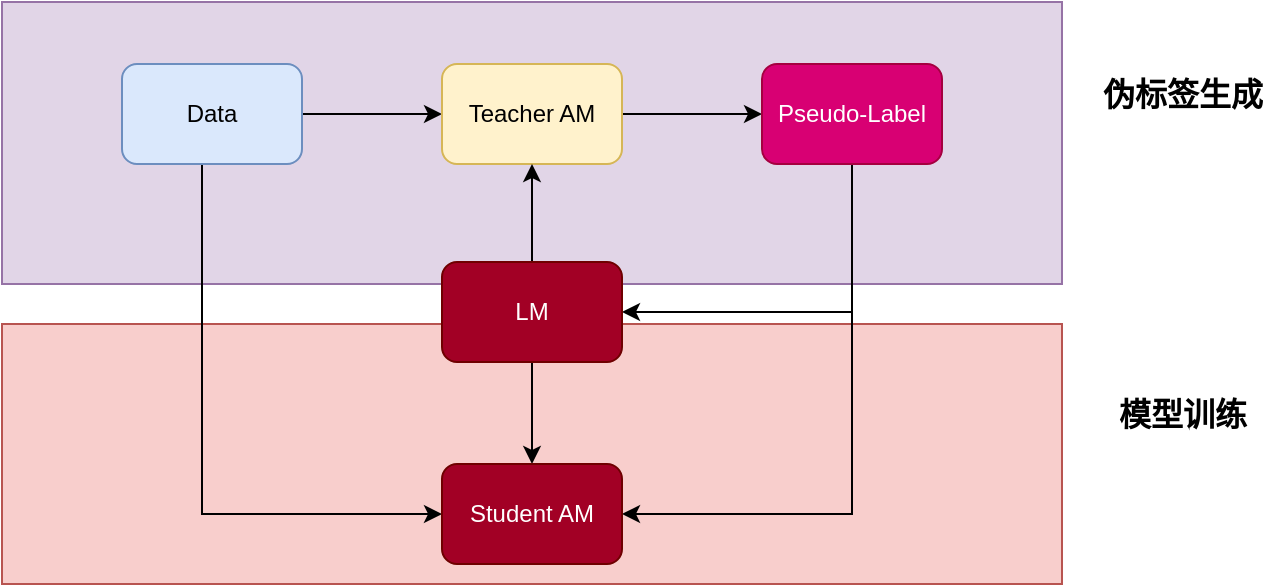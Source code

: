 <mxfile version="21.6.6" type="github" pages="2">
  <diagram name="第 1 页" id="r0EgdoSPdt6xpyO0BZJ7">
    <mxGraphModel dx="954" dy="616" grid="1" gridSize="10" guides="1" tooltips="1" connect="1" arrows="1" fold="1" page="1" pageScale="1" pageWidth="1169" pageHeight="827" math="0" shadow="0">
      <root>
        <mxCell id="0" />
        <mxCell id="1" parent="0" />
        <mxCell id="nsCcyaTep8yyENhaGf3R-15" value="" style="rounded=0;whiteSpace=wrap;html=1;fillColor=#f8cecc;strokeColor=#b85450;" vertex="1" parent="1">
          <mxGeometry x="370" y="420" width="530" height="130" as="geometry" />
        </mxCell>
        <mxCell id="nsCcyaTep8yyENhaGf3R-14" value="" style="rounded=0;whiteSpace=wrap;html=1;fillColor=#e1d5e7;strokeColor=#9673a6;" vertex="1" parent="1">
          <mxGeometry x="370" y="259" width="530" height="141" as="geometry" />
        </mxCell>
        <mxCell id="nsCcyaTep8yyENhaGf3R-6" style="edgeStyle=orthogonalEdgeStyle;rounded=0;orthogonalLoop=1;jettySize=auto;html=1;entryX=0;entryY=0.5;entryDx=0;entryDy=0;" edge="1" parent="1" source="nsCcyaTep8yyENhaGf3R-1" target="nsCcyaTep8yyENhaGf3R-2">
          <mxGeometry relative="1" as="geometry" />
        </mxCell>
        <mxCell id="nsCcyaTep8yyENhaGf3R-13" style="edgeStyle=orthogonalEdgeStyle;rounded=0;orthogonalLoop=1;jettySize=auto;html=1;entryX=0;entryY=0.5;entryDx=0;entryDy=0;" edge="1" parent="1" source="nsCcyaTep8yyENhaGf3R-1" target="nsCcyaTep8yyENhaGf3R-5">
          <mxGeometry relative="1" as="geometry">
            <Array as="points">
              <mxPoint x="470" y="515" />
            </Array>
          </mxGeometry>
        </mxCell>
        <mxCell id="nsCcyaTep8yyENhaGf3R-1" value="Data" style="rounded=1;whiteSpace=wrap;html=1;fillColor=#dae8fc;strokeColor=#6c8ebf;" vertex="1" parent="1">
          <mxGeometry x="430" y="290" width="90" height="50" as="geometry" />
        </mxCell>
        <mxCell id="nsCcyaTep8yyENhaGf3R-7" style="edgeStyle=orthogonalEdgeStyle;rounded=0;orthogonalLoop=1;jettySize=auto;html=1;entryX=0;entryY=0.5;entryDx=0;entryDy=0;" edge="1" parent="1" source="nsCcyaTep8yyENhaGf3R-2" target="nsCcyaTep8yyENhaGf3R-3">
          <mxGeometry relative="1" as="geometry" />
        </mxCell>
        <mxCell id="nsCcyaTep8yyENhaGf3R-2" value="Teacher AM" style="rounded=1;whiteSpace=wrap;html=1;fillColor=#fff2cc;strokeColor=#d6b656;" vertex="1" parent="1">
          <mxGeometry x="590" y="290" width="90" height="50" as="geometry" />
        </mxCell>
        <mxCell id="nsCcyaTep8yyENhaGf3R-8" style="edgeStyle=orthogonalEdgeStyle;rounded=0;orthogonalLoop=1;jettySize=auto;html=1;entryX=1;entryY=0.5;entryDx=0;entryDy=0;" edge="1" parent="1" source="nsCcyaTep8yyENhaGf3R-3" target="nsCcyaTep8yyENhaGf3R-5">
          <mxGeometry relative="1" as="geometry">
            <Array as="points">
              <mxPoint x="795" y="515" />
            </Array>
          </mxGeometry>
        </mxCell>
        <mxCell id="nsCcyaTep8yyENhaGf3R-3" value="Pseudo-Label" style="rounded=1;whiteSpace=wrap;html=1;fillColor=#d80073;strokeColor=#A50040;fontColor=#ffffff;" vertex="1" parent="1">
          <mxGeometry x="750" y="290" width="90" height="50" as="geometry" />
        </mxCell>
        <mxCell id="nsCcyaTep8yyENhaGf3R-10" style="edgeStyle=orthogonalEdgeStyle;rounded=0;orthogonalLoop=1;jettySize=auto;html=1;endArrow=none;endFill=0;startArrow=classic;startFill=1;exitX=1;exitY=0.5;exitDx=0;exitDy=0;" edge="1" parent="1" source="nsCcyaTep8yyENhaGf3R-4">
          <mxGeometry relative="1" as="geometry">
            <mxPoint x="795" y="414" as="targetPoint" />
            <mxPoint x="685" y="414" as="sourcePoint" />
          </mxGeometry>
        </mxCell>
        <mxCell id="nsCcyaTep8yyENhaGf3R-11" style="edgeStyle=orthogonalEdgeStyle;rounded=0;orthogonalLoop=1;jettySize=auto;html=1;exitX=0.5;exitY=0;exitDx=0;exitDy=0;entryX=0.5;entryY=1;entryDx=0;entryDy=0;" edge="1" parent="1" source="nsCcyaTep8yyENhaGf3R-4" target="nsCcyaTep8yyENhaGf3R-2">
          <mxGeometry relative="1" as="geometry" />
        </mxCell>
        <mxCell id="nsCcyaTep8yyENhaGf3R-12" style="edgeStyle=orthogonalEdgeStyle;rounded=0;orthogonalLoop=1;jettySize=auto;html=1;exitX=0.5;exitY=1;exitDx=0;exitDy=0;entryX=0.5;entryY=0;entryDx=0;entryDy=0;" edge="1" parent="1" source="nsCcyaTep8yyENhaGf3R-4" target="nsCcyaTep8yyENhaGf3R-5">
          <mxGeometry relative="1" as="geometry" />
        </mxCell>
        <mxCell id="nsCcyaTep8yyENhaGf3R-4" value="LM" style="rounded=1;whiteSpace=wrap;html=1;fillColor=#a20025;strokeColor=#6F0000;fontColor=#ffffff;" vertex="1" parent="1">
          <mxGeometry x="590" y="389" width="90" height="50" as="geometry" />
        </mxCell>
        <mxCell id="nsCcyaTep8yyENhaGf3R-5" value="Student AM" style="rounded=1;whiteSpace=wrap;html=1;fillColor=#a20025;strokeColor=#6F0000;fontColor=#ffffff;" vertex="1" parent="1">
          <mxGeometry x="590" y="490" width="90" height="50" as="geometry" />
        </mxCell>
        <mxCell id="nsCcyaTep8yyENhaGf3R-16" value="&lt;font style=&quot;font-size: 16px;&quot;&gt;&lt;b&gt;伪标签生成&lt;/b&gt;&lt;/font&gt;" style="text;html=1;align=center;verticalAlign=middle;resizable=0;points=[];autosize=1;strokeColor=none;fillColor=none;" vertex="1" parent="1">
          <mxGeometry x="910" y="290" width="100" height="30" as="geometry" />
        </mxCell>
        <mxCell id="nsCcyaTep8yyENhaGf3R-17" value="&lt;span style=&quot;font-size: 16px;&quot;&gt;&lt;b&gt;模型训练&lt;/b&gt;&lt;/span&gt;" style="text;html=1;align=center;verticalAlign=middle;resizable=0;points=[];autosize=1;strokeColor=none;fillColor=none;" vertex="1" parent="1">
          <mxGeometry x="915" y="450" width="90" height="30" as="geometry" />
        </mxCell>
      </root>
    </mxGraphModel>
  </diagram>
  <diagram id="byMAgVl_LiCd8Dhphn3d" name="第 2 页">
    <mxGraphModel dx="954" dy="616" grid="1" gridSize="10" guides="1" tooltips="1" connect="1" arrows="1" fold="1" page="1" pageScale="1" pageWidth="1169" pageHeight="827" math="0" shadow="0">
      <root>
        <mxCell id="0" />
        <mxCell id="1" parent="0" />
        <mxCell id="M5Hlif4gz9v6yWOJIRXD-9" style="edgeStyle=orthogonalEdgeStyle;rounded=0;orthogonalLoop=1;jettySize=auto;html=1;entryX=0.5;entryY=1;entryDx=0;entryDy=0;" edge="1" parent="1" source="M5Hlif4gz9v6yWOJIRXD-1" target="M5Hlif4gz9v6yWOJIRXD-4">
          <mxGeometry relative="1" as="geometry" />
        </mxCell>
        <mxCell id="M5Hlif4gz9v6yWOJIRXD-1" value="&lt;font style=&quot;font-size: 16px;&quot;&gt;Transformer-based&lt;br&gt;ASR&lt;br&gt;&lt;/font&gt;" style="rounded=1;whiteSpace=wrap;html=1;fillColor=#dae8fc;strokeColor=#6c8ebf;" vertex="1" parent="1">
          <mxGeometry x="400" y="210" width="200" height="50" as="geometry" />
        </mxCell>
        <mxCell id="M5Hlif4gz9v6yWOJIRXD-8" style="edgeStyle=orthogonalEdgeStyle;rounded=0;orthogonalLoop=1;jettySize=auto;html=1;exitX=0.5;exitY=0;exitDx=0;exitDy=0;entryX=0.5;entryY=1;entryDx=0;entryDy=0;" edge="1" parent="1" source="M5Hlif4gz9v6yWOJIRXD-2" target="M5Hlif4gz9v6yWOJIRXD-1">
          <mxGeometry relative="1" as="geometry" />
        </mxCell>
        <mxCell id="M5Hlif4gz9v6yWOJIRXD-2" value="&lt;font style=&quot;font-size: 16px;&quot;&gt;Data Aug&lt;/font&gt;" style="rounded=1;whiteSpace=wrap;html=1;fillColor=#f5f5f5;fontColor=#333333;strokeColor=#666666;" vertex="1" parent="1">
          <mxGeometry x="440" y="300" width="120" height="40" as="geometry" />
        </mxCell>
        <mxCell id="M5Hlif4gz9v6yWOJIRXD-4" value="&lt;font style=&quot;font-size: 16px;&quot;&gt;Loss&lt;/font&gt;" style="rounded=1;whiteSpace=wrap;html=1;fillColor=#fff2cc;strokeColor=#d6b656;" vertex="1" parent="1">
          <mxGeometry x="440" y="130" width="120" height="40" as="geometry" />
        </mxCell>
        <mxCell id="M5Hlif4gz9v6yWOJIRXD-7" style="edgeStyle=orthogonalEdgeStyle;rounded=0;orthogonalLoop=1;jettySize=auto;html=1;entryX=0.5;entryY=1;entryDx=0;entryDy=0;" edge="1" parent="1" source="M5Hlif4gz9v6yWOJIRXD-5" target="M5Hlif4gz9v6yWOJIRXD-2">
          <mxGeometry relative="1" as="geometry" />
        </mxCell>
        <mxCell id="M5Hlif4gz9v6yWOJIRXD-5" value="&lt;font style=&quot;font-size: 16px;&quot;&gt;Input&lt;/font&gt;" style="text;html=1;align=center;verticalAlign=middle;resizable=0;points=[];autosize=1;strokeColor=none;fillColor=none;" vertex="1" parent="1">
          <mxGeometry x="470" y="383.5" width="60" height="30" as="geometry" />
        </mxCell>
        <mxCell id="M5Hlif4gz9v6yWOJIRXD-11" style="edgeStyle=orthogonalEdgeStyle;rounded=0;orthogonalLoop=1;jettySize=auto;html=1;entryX=0.5;entryY=0;entryDx=0;entryDy=0;" edge="1" parent="1" source="M5Hlif4gz9v6yWOJIRXD-6" target="M5Hlif4gz9v6yWOJIRXD-4">
          <mxGeometry relative="1" as="geometry" />
        </mxCell>
        <mxCell id="M5Hlif4gz9v6yWOJIRXD-6" value="&lt;span style=&quot;font-size: 16px;&quot;&gt;Pseudo Label&lt;/span&gt;" style="text;html=1;align=center;verticalAlign=middle;resizable=0;points=[];autosize=1;strokeColor=none;fillColor=none;" vertex="1" parent="1">
          <mxGeometry x="440" y="60" width="120" height="30" as="geometry" />
        </mxCell>
      </root>
    </mxGraphModel>
  </diagram>
</mxfile>
